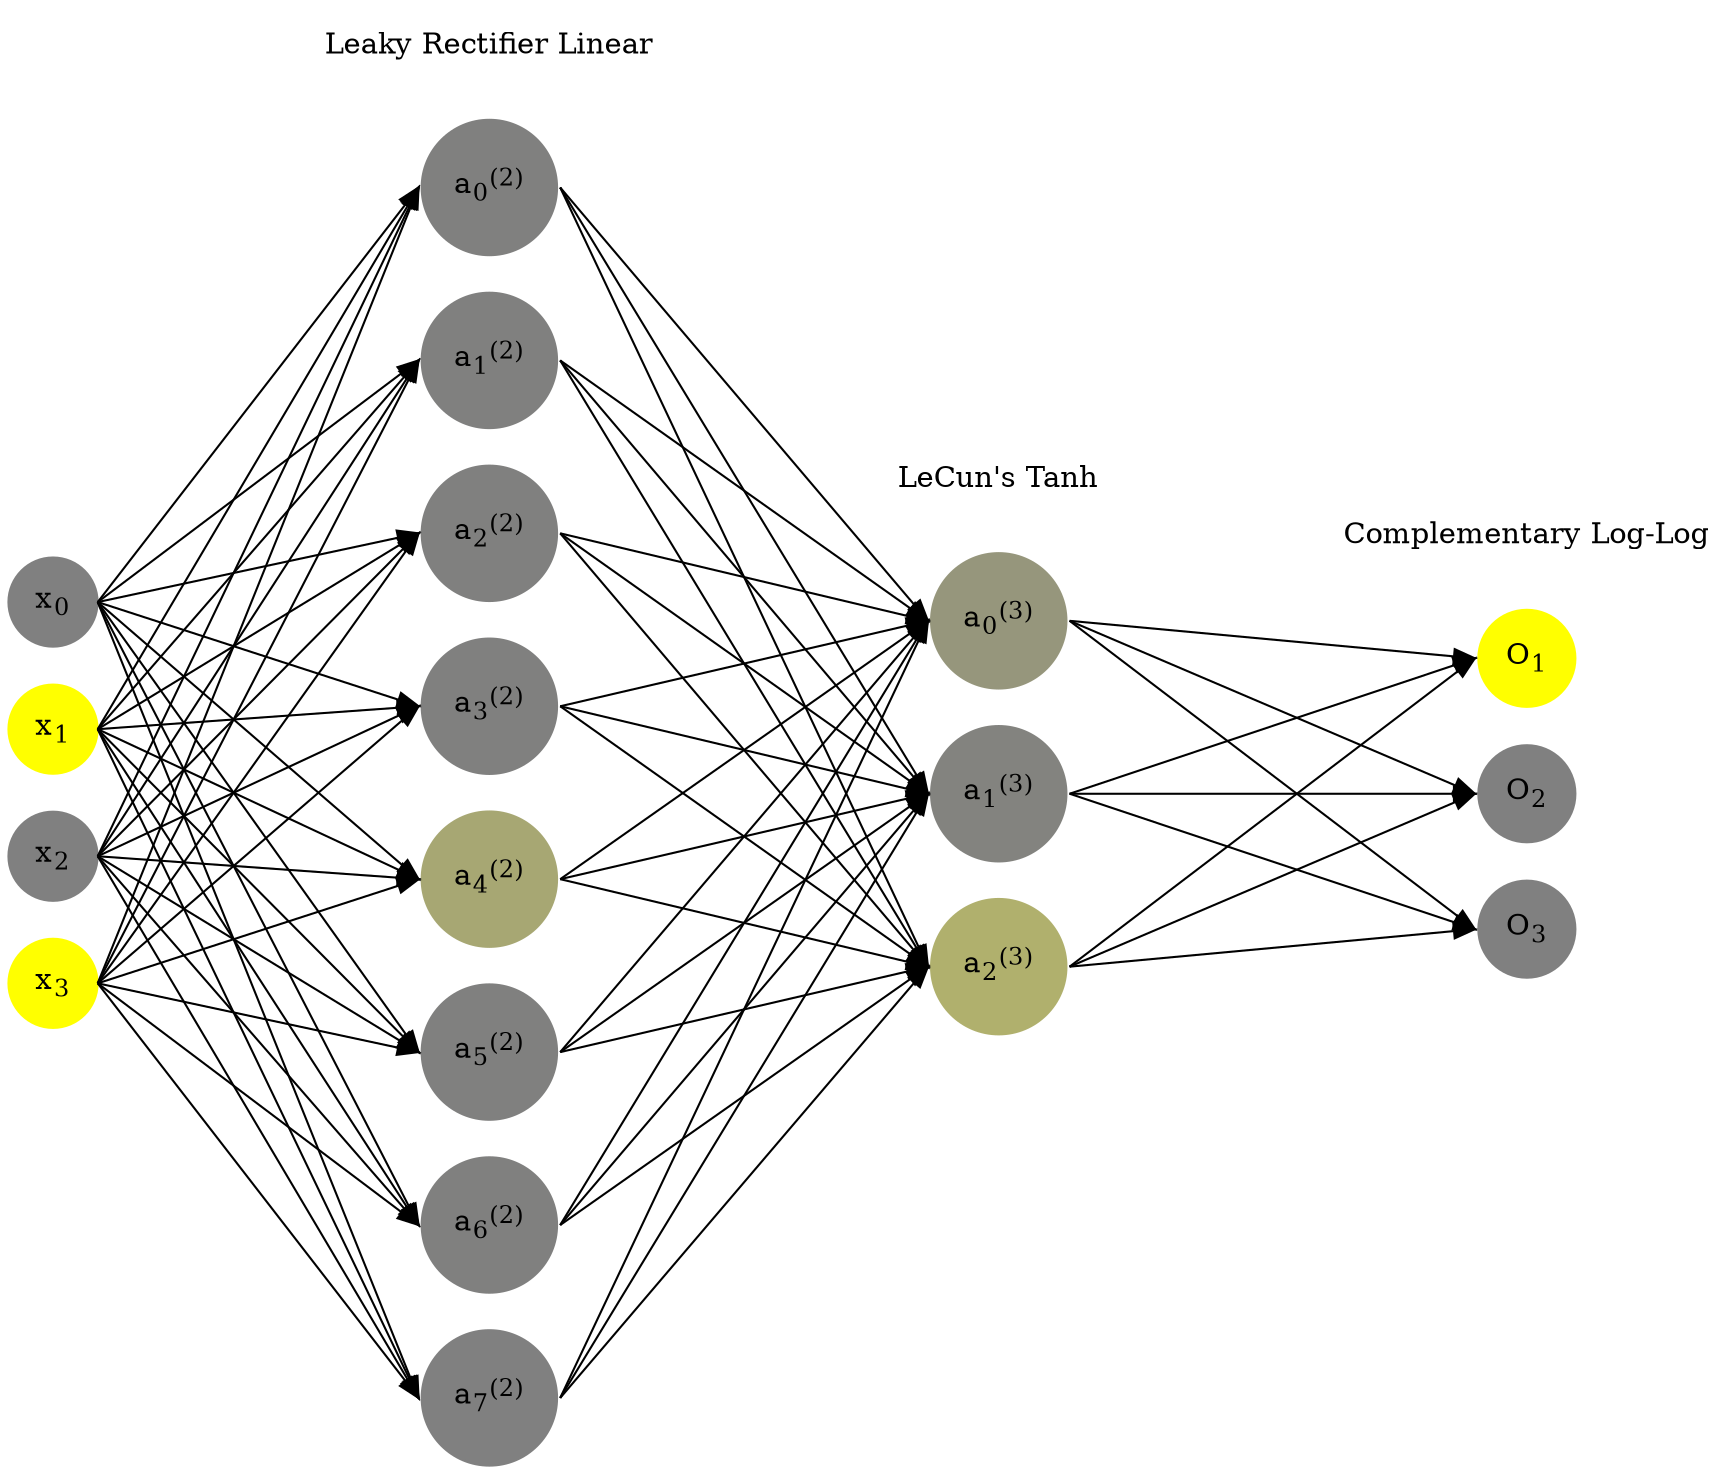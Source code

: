 digraph G {
	rankdir = LR;
	splines=false;
	edge[style=invis];
	ranksep= 1.4;
	{
	node [shape=circle, color="0.1667, 0.0, 0.5", style=filled, fillcolor="0.1667, 0.0, 0.5"];
	x0 [label=<x<sub>0</sub>>];
	}
	{
	node [shape=circle, color="0.1667, 1.0, 1.0", style=filled, fillcolor="0.1667, 1.0, 1.0"];
	x1 [label=<x<sub>1</sub>>];
	}
	{
	node [shape=circle, color="0.1667, 0.0, 0.5", style=filled, fillcolor="0.1667, 0.0, 0.5"];
	x2 [label=<x<sub>2</sub>>];
	}
	{
	node [shape=circle, color="0.1667, 1.0, 1.0", style=filled, fillcolor="0.1667, 1.0, 1.0"];
	x3 [label=<x<sub>3</sub>>];
	}
	{
	node [shape=circle, color="0.1667, 0.000366, 0.500183", style=filled, fillcolor="0.1667, 0.000366, 0.500183"];
	a02 [label=<a<sub>0</sub><sup>(2)</sup>>];
	}
	{
	node [shape=circle, color="0.1667, 0.000199, 0.500099", style=filled, fillcolor="0.1667, 0.000199, 0.500099"];
	a12 [label=<a<sub>1</sub><sup>(2)</sup>>];
	}
	{
	node [shape=circle, color="0.1667, 0.000852, 0.500426", style=filled, fillcolor="0.1667, 0.000852, 0.500426"];
	a22 [label=<a<sub>2</sub><sup>(2)</sup>>];
	}
	{
	node [shape=circle, color="0.1667, 0.001557, 0.500778", style=filled, fillcolor="0.1667, 0.001557, 0.500778"];
	a32 [label=<a<sub>3</sub><sup>(2)</sup>>];
	}
	{
	node [shape=circle, color="0.1667, 0.306374, 0.653187", style=filled, fillcolor="0.1667, 0.306374, 0.653187"];
	a42 [label=<a<sub>4</sub><sup>(2)</sup>>];
	}
	{
	node [shape=circle, color="0.1667, 0.000812, 0.500406", style=filled, fillcolor="0.1667, 0.000812, 0.500406"];
	a52 [label=<a<sub>5</sub><sup>(2)</sup>>];
	}
	{
	node [shape=circle, color="0.1667, 0.001118, 0.500559", style=filled, fillcolor="0.1667, 0.001118, 0.500559"];
	a62 [label=<a<sub>6</sub><sup>(2)</sup>>];
	}
	{
	node [shape=circle, color="0.1667, 0.000039, 0.500020", style=filled, fillcolor="0.1667, 0.000039, 0.500020"];
	a72 [label=<a<sub>7</sub><sup>(2)</sup>>];
	}
	{
	node [shape=circle, color="0.1667, 0.173066, 0.586533", style=filled, fillcolor="0.1667, 0.173066, 0.586533"];
	a03 [label=<a<sub>0</sub><sup>(3)</sup>>];
	}
	{
	node [shape=circle, color="0.1667, 0.029273, 0.514636", style=filled, fillcolor="0.1667, 0.029273, 0.514636"];
	a13 [label=<a<sub>1</sub><sup>(3)</sup>>];
	}
	{
	node [shape=circle, color="0.1667, 0.382549, 0.691274", style=filled, fillcolor="0.1667, 0.382549, 0.691274"];
	a23 [label=<a<sub>2</sub><sup>(3)</sup>>];
	}
	{
	node [shape=circle, color="0.1667, 1.0, 1.0", style=filled, fillcolor="0.1667, 1.0, 1.0"];
	O1 [label=<O<sub>1</sub>>];
	}
	{
	node [shape=circle, color="0.1667, 0.0, 0.5", style=filled, fillcolor="0.1667, 0.0, 0.5"];
	O2 [label=<O<sub>2</sub>>];
	}
	{
	node [shape=circle, color="0.1667, 0.0, 0.5", style=filled, fillcolor="0.1667, 0.0, 0.5"];
	O3 [label=<O<sub>3</sub>>];
	}
	{
	rank=same;
	x0->x1->x2->x3;
	}
	{
	rank=same;
	a02->a12->a22->a32->a42->a52->a62->a72;
	}
	{
	rank=same;
	a03->a13->a23;
	}
	{
	rank=same;
	O1->O2->O3;
	}
	l1 [shape=plaintext,label="Leaky Rectifier Linear"];
	l1->a02;
	{rank=same; l1;a02};
	l2 [shape=plaintext,label="LeCun's Tanh"];
	l2->a03;
	{rank=same; l2;a03};
	l3 [shape=plaintext,label="Complementary Log-Log"];
	l3->O1;
	{rank=same; l3;O1};
edge[style=solid, tailport=e, headport=w];
	{x0;x1;x2;x3} -> {a02;a12;a22;a32;a42;a52;a62;a72};
	{a02;a12;a22;a32;a42;a52;a62;a72} -> {a03;a13;a23};
	{a03;a13;a23} -> {O1,O2,O3};
}